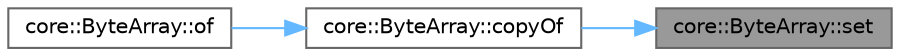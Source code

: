 digraph "core::ByteArray::set"
{
 // INTERACTIVE_SVG=YES
 // LATEX_PDF_SIZE
  bgcolor="transparent";
  edge [fontname=Helvetica,fontsize=10,labelfontname=Helvetica,labelfontsize=10];
  node [fontname=Helvetica,fontsize=10,shape=box,height=0.2,width=0.4];
  rankdir="RL";
  Node1 [id="Node000001",label="core::ByteArray::set",height=0.2,width=0.4,color="gray40", fillcolor="grey60", style="filled", fontcolor="black",tooltip="Set value of element at specified index with specified new value."];
  Node1 -> Node2 [id="edge1_Node000001_Node000002",dir="back",color="steelblue1",style="solid",tooltip=" "];
  Node2 [id="Node000002",label="core::ByteArray::copyOf",height=0.2,width=0.4,color="grey40", fillcolor="white", style="filled",URL="$df/d98/a00107.html#a749e3c1c65213bc63a0d377d9d10412d",tooltip="Obtain newly created ByteArray instance with primitive byte array, such as int8_t[],..."];
  Node2 -> Node3 [id="edge2_Node000002_Node000003",dir="back",color="steelblue1",style="solid",tooltip=" "];
  Node3 [id="Node000003",label="core::ByteArray::of",height=0.2,width=0.4,color="grey40", fillcolor="white", style="filled",URL="$df/d98/a00107.html#a9be0a7aa87879068c57af64cf41bec76",tooltip="Obtain newly created ByteArray instance with given bytes values or code points."];
}
